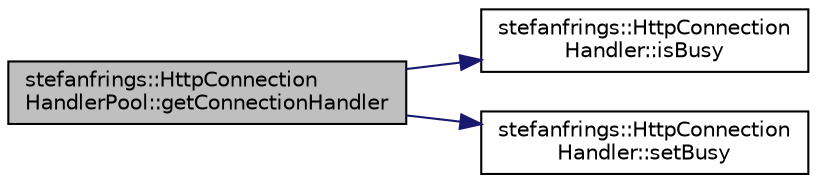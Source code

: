 digraph "stefanfrings::HttpConnectionHandlerPool::getConnectionHandler"
{
  edge [fontname="Helvetica",fontsize="10",labelfontname="Helvetica",labelfontsize="10"];
  node [fontname="Helvetica",fontsize="10",shape=record];
  rankdir="LR";
  Node4 [label="stefanfrings::HttpConnection\lHandlerPool::getConnectionHandler",height=0.2,width=0.4,color="black", fillcolor="grey75", style="filled", fontcolor="black"];
  Node4 -> Node5 [color="midnightblue",fontsize="10",style="solid",fontname="Helvetica"];
  Node5 [label="stefanfrings::HttpConnection\lHandler::isBusy",height=0.2,width=0.4,color="black", fillcolor="white", style="filled",URL="$classstefanfrings_1_1_http_connection_handler.html#a3ce005483981faf3b1b5cabf1fe6c24f"];
  Node4 -> Node6 [color="midnightblue",fontsize="10",style="solid",fontname="Helvetica"];
  Node6 [label="stefanfrings::HttpConnection\lHandler::setBusy",height=0.2,width=0.4,color="black", fillcolor="white", style="filled",URL="$classstefanfrings_1_1_http_connection_handler.html#a7fcffe53d6604499fbb298bbc0fa453e"];
}
